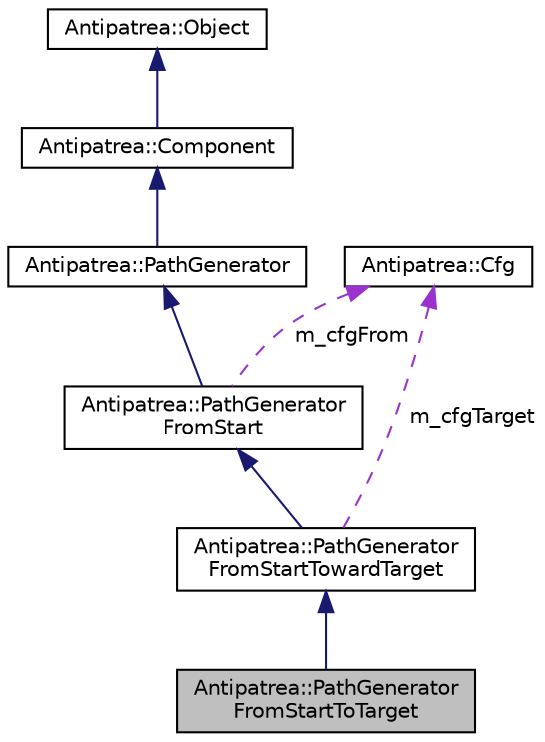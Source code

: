digraph "Antipatrea::PathGeneratorFromStartToTarget"
{
  bgcolor="transparent";
  edge [fontname="Helvetica",fontsize="10",labelfontname="Helvetica",labelfontsize="10"];
  node [fontname="Helvetica",fontsize="10",shape=record];
  Node1 [label="Antipatrea::PathGenerator\lFromStartToTarget",height=0.2,width=0.4,color="black", fillcolor="grey75", style="filled", fontcolor="black"];
  Node2 -> Node1 [dir="back",color="midnightblue",fontsize="10",style="solid",fontname="Helvetica"];
  Node2 [label="Antipatrea::PathGenerator\lFromStartTowardTarget",height=0.2,width=0.4,color="black",URL="$classAntipatrea_1_1PathGeneratorFromStartTowardTarget.html",tooltip="Interface for defining a path that starts at a specific configuration and moves toward a target confi..."];
  Node3 -> Node2 [dir="back",color="midnightblue",fontsize="10",style="solid",fontname="Helvetica"];
  Node3 [label="Antipatrea::PathGenerator\lFromStart",height=0.2,width=0.4,color="black",URL="$classAntipatrea_1_1PathGeneratorFromStart.html",tooltip="Interface for defining a path that starts at a specific configuration. "];
  Node4 -> Node3 [dir="back",color="midnightblue",fontsize="10",style="solid",fontname="Helvetica"];
  Node4 [label="Antipatrea::PathGenerator",height=0.2,width=0.4,color="black",URL="$classAntipatrea_1_1PathGenerator.html",tooltip="Interface for defining a path. "];
  Node5 -> Node4 [dir="back",color="midnightblue",fontsize="10",style="solid",fontname="Helvetica"];
  Node5 [label="Antipatrea::Component",height=0.2,width=0.4,color="black",URL="$classAntipatrea_1_1Component.html",tooltip="Base class for each motion-planning component. "];
  Node6 -> Node5 [dir="back",color="midnightblue",fontsize="10",style="solid",fontname="Helvetica"];
  Node6 [label="Antipatrea::Object",height=0.2,width=0.4,color="black",URL="$classAntipatrea_1_1Object.html"];
  Node7 -> Node3 [dir="back",color="darkorchid3",fontsize="10",style="dashed",label=" m_cfgFrom" ,fontname="Helvetica"];
  Node7 [label="Antipatrea::Cfg",height=0.2,width=0.4,color="black",URL="$classAntipatrea_1_1Cfg.html",tooltip="Configuration representation. "];
  Node7 -> Node2 [dir="back",color="darkorchid3",fontsize="10",style="dashed",label=" m_cfgTarget" ,fontname="Helvetica"];
}
